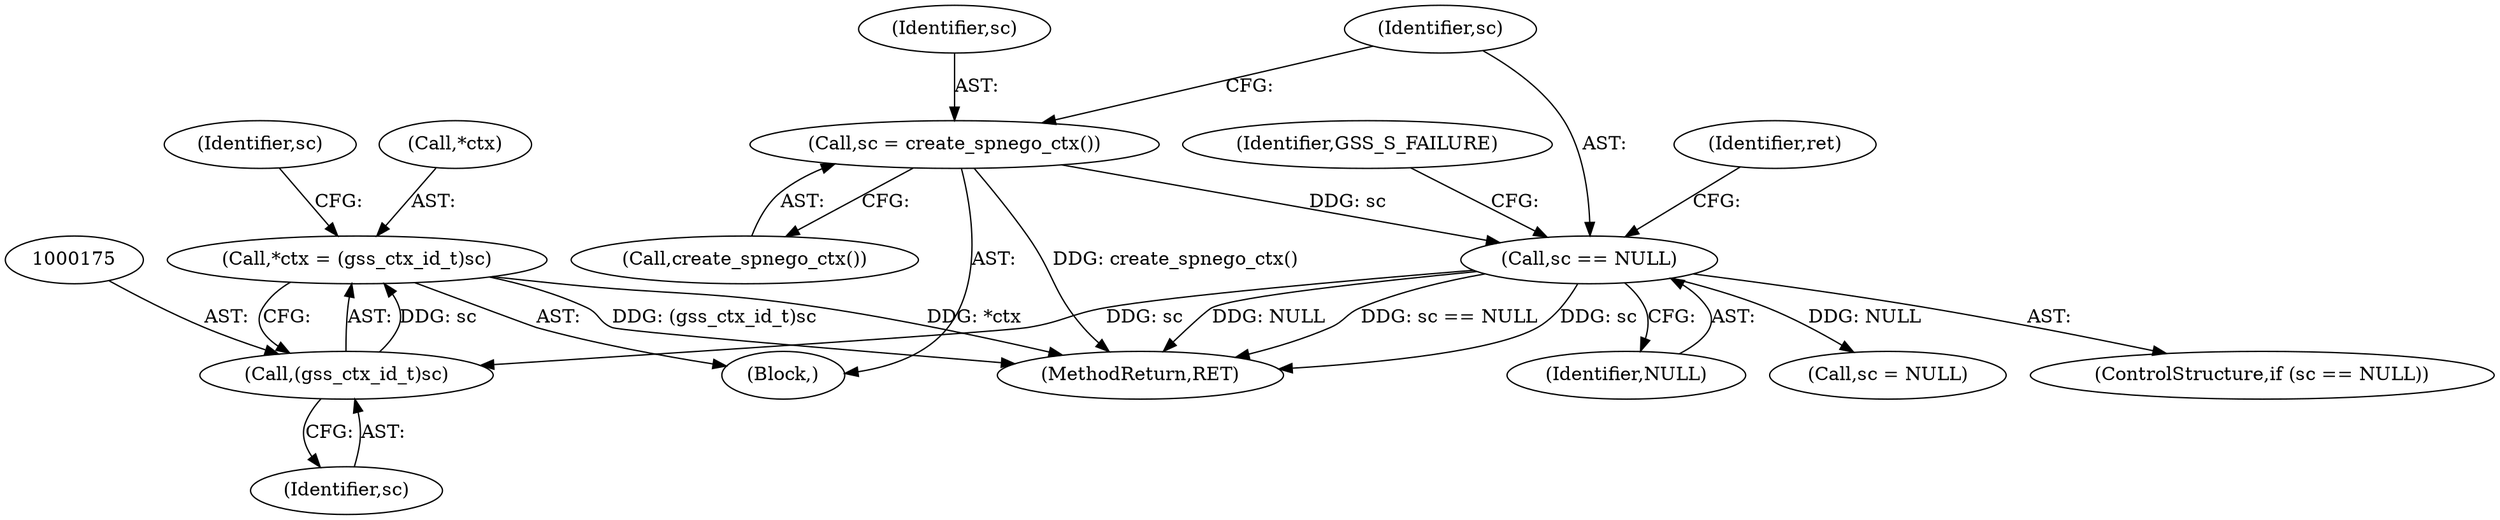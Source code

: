 digraph "0_krb5_b51b33f2bc5d1497ddf5bd107f791c101695000d_2@pointer" {
"1000171" [label="(Call,*ctx = (gss_ctx_id_t)sc)"];
"1000174" [label="(Call,(gss_ctx_id_t)sc)"];
"1000118" [label="(Call,sc == NULL)"];
"1000114" [label="(Call,sc = create_spnego_ctx())"];
"1000120" [label="(Identifier,NULL)"];
"1000124" [label="(Identifier,ret)"];
"1000115" [label="(Identifier,sc)"];
"1000171" [label="(Call,*ctx = (gss_ctx_id_t)sc)"];
"1000176" [label="(Identifier,sc)"];
"1000178" [label="(Identifier,sc)"];
"1000172" [label="(Call,*ctx)"];
"1000108" [label="(Block,)"];
"1000118" [label="(Call,sc == NULL)"];
"1000119" [label="(Identifier,sc)"];
"1000193" [label="(MethodReturn,RET)"];
"1000177" [label="(Call,sc = NULL)"];
"1000117" [label="(ControlStructure,if (sc == NULL))"];
"1000116" [label="(Call,create_spnego_ctx())"];
"1000114" [label="(Call,sc = create_spnego_ctx())"];
"1000174" [label="(Call,(gss_ctx_id_t)sc)"];
"1000122" [label="(Identifier,GSS_S_FAILURE)"];
"1000171" -> "1000108"  [label="AST: "];
"1000171" -> "1000174"  [label="CFG: "];
"1000172" -> "1000171"  [label="AST: "];
"1000174" -> "1000171"  [label="AST: "];
"1000178" -> "1000171"  [label="CFG: "];
"1000171" -> "1000193"  [label="DDG: *ctx"];
"1000171" -> "1000193"  [label="DDG: (gss_ctx_id_t)sc"];
"1000174" -> "1000171"  [label="DDG: sc"];
"1000174" -> "1000176"  [label="CFG: "];
"1000175" -> "1000174"  [label="AST: "];
"1000176" -> "1000174"  [label="AST: "];
"1000118" -> "1000174"  [label="DDG: sc"];
"1000118" -> "1000117"  [label="AST: "];
"1000118" -> "1000120"  [label="CFG: "];
"1000119" -> "1000118"  [label="AST: "];
"1000120" -> "1000118"  [label="AST: "];
"1000122" -> "1000118"  [label="CFG: "];
"1000124" -> "1000118"  [label="CFG: "];
"1000118" -> "1000193"  [label="DDG: sc == NULL"];
"1000118" -> "1000193"  [label="DDG: sc"];
"1000118" -> "1000193"  [label="DDG: NULL"];
"1000114" -> "1000118"  [label="DDG: sc"];
"1000118" -> "1000177"  [label="DDG: NULL"];
"1000114" -> "1000108"  [label="AST: "];
"1000114" -> "1000116"  [label="CFG: "];
"1000115" -> "1000114"  [label="AST: "];
"1000116" -> "1000114"  [label="AST: "];
"1000119" -> "1000114"  [label="CFG: "];
"1000114" -> "1000193"  [label="DDG: create_spnego_ctx()"];
}

